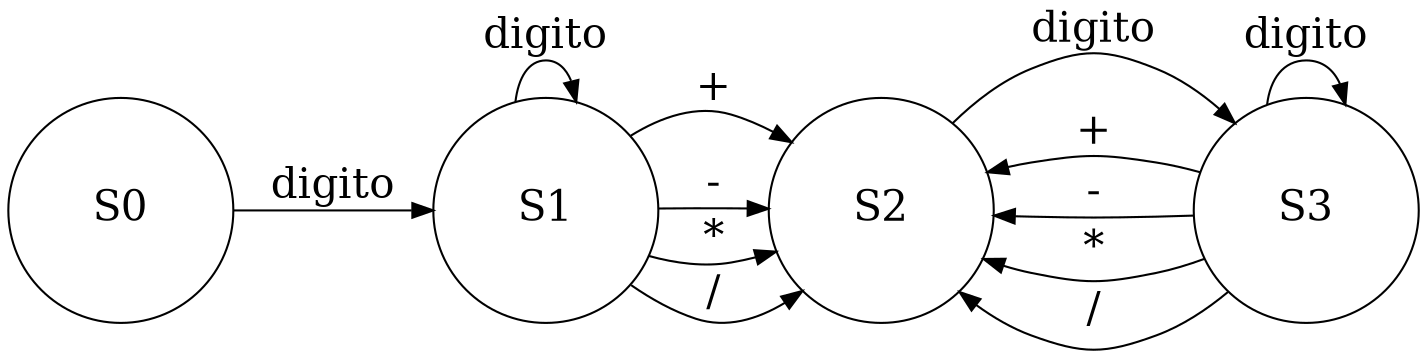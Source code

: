 digraph {
overlap = false;
splines = true;
rankdir = LR;
node [shape=circle, height=0.5, width=1.5, fontsize=20];
edge [fontsize=20];
graph[dpi=90];

"S0" [label="S0"];
"S1" [label="S1"];
"S2" [label="S2"];
"S3" [label="S3"];
"S0" -> "S1"[label="digito"];"S1" -> "S1"[label="digito"];"S1" -> "S2"[label="+"];"S1" -> "S2"[label="-"];"S1" -> "S2"[label="*"];"S1" -> "S2"[label="/"];"S2" -> "S3"[label="digito"];"S3" -> "S3"[label="digito"];"S3" -> "S2"[label="+"];"S3" -> "S2"[label="-"];"S3" -> "S2"[label="*"];"S3" -> "S2"[label="/"];}